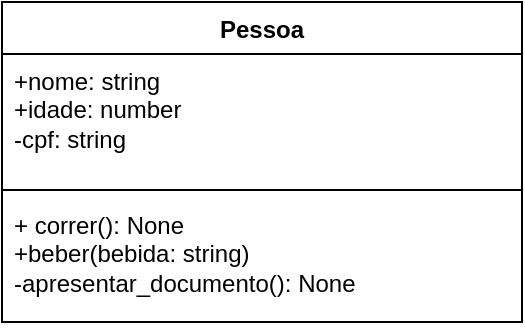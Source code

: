 <mxfile version="22.0.8" type="device">
  <diagram name="Página-1" id="hA90xhmxLYt7jGSxB72m">
    <mxGraphModel dx="1114" dy="578" grid="1" gridSize="10" guides="1" tooltips="1" connect="1" arrows="1" fold="1" page="1" pageScale="1" pageWidth="827" pageHeight="1169" math="0" shadow="0">
      <root>
        <mxCell id="0" />
        <mxCell id="1" parent="0" />
        <mxCell id="D53VSTYwdLWQuwbc2r4j-1" value="Pessoa" style="swimlane;fontStyle=1;align=center;verticalAlign=top;childLayout=stackLayout;horizontal=1;startSize=26;horizontalStack=0;resizeParent=1;resizeParentMax=0;resizeLast=0;collapsible=1;marginBottom=0;whiteSpace=wrap;html=1;" vertex="1" parent="1">
          <mxGeometry x="40" y="20" width="260" height="160" as="geometry">
            <mxRectangle x="280" y="120" width="80" height="30" as="alternateBounds" />
          </mxGeometry>
        </mxCell>
        <mxCell id="D53VSTYwdLWQuwbc2r4j-2" value="+nome: string&lt;br&gt;+idade: number&lt;br&gt;-cpf: string" style="text;strokeColor=none;fillColor=none;align=left;verticalAlign=top;spacingLeft=4;spacingRight=4;overflow=hidden;rotatable=0;points=[[0,0.5],[1,0.5]];portConstraint=eastwest;whiteSpace=wrap;html=1;" vertex="1" parent="D53VSTYwdLWQuwbc2r4j-1">
          <mxGeometry y="26" width="260" height="64" as="geometry" />
        </mxCell>
        <mxCell id="D53VSTYwdLWQuwbc2r4j-3" value="" style="line;strokeWidth=1;fillColor=none;align=left;verticalAlign=middle;spacingTop=-1;spacingLeft=3;spacingRight=3;rotatable=0;labelPosition=right;points=[];portConstraint=eastwest;strokeColor=inherit;" vertex="1" parent="D53VSTYwdLWQuwbc2r4j-1">
          <mxGeometry y="90" width="260" height="8" as="geometry" />
        </mxCell>
        <mxCell id="D53VSTYwdLWQuwbc2r4j-4" value="+ correr(): None&lt;br&gt;+beber(bebida: string)&lt;br&gt;-apresentar_documento(): None" style="text;strokeColor=none;fillColor=none;align=left;verticalAlign=top;spacingLeft=4;spacingRight=4;overflow=hidden;rotatable=0;points=[[0,0.5],[1,0.5]];portConstraint=eastwest;whiteSpace=wrap;html=1;" vertex="1" parent="D53VSTYwdLWQuwbc2r4j-1">
          <mxGeometry y="98" width="260" height="62" as="geometry" />
        </mxCell>
      </root>
    </mxGraphModel>
  </diagram>
</mxfile>
